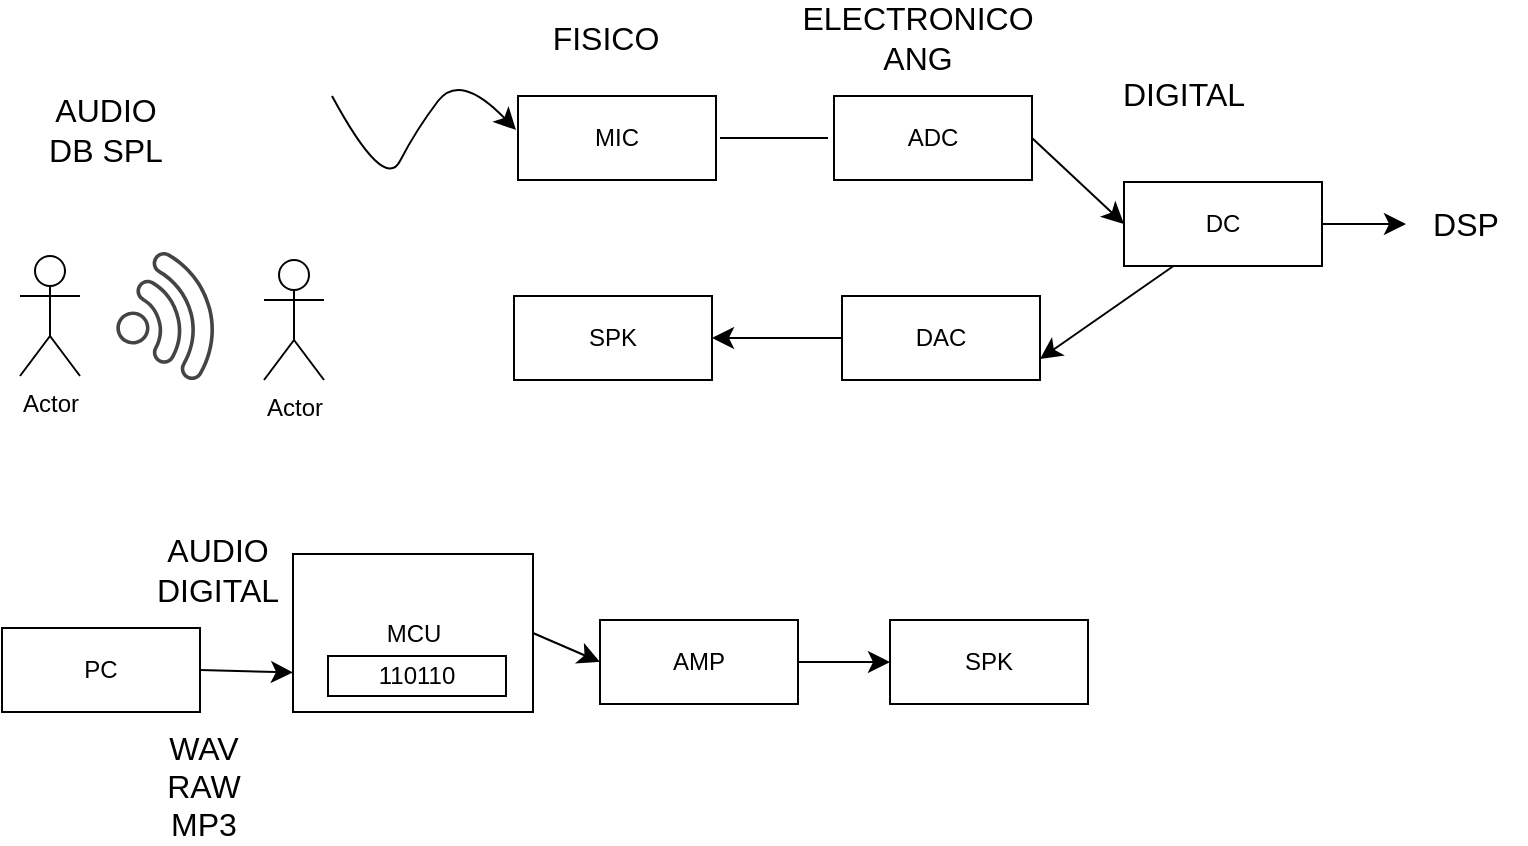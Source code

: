 <mxfile version="24.2.2" type="github">
  <diagram name="Página-1" id="uEBIIxsloZU-PJ0lmcHN">
    <mxGraphModel dx="1450" dy="1007" grid="0" gridSize="10" guides="1" tooltips="1" connect="1" arrows="1" fold="1" page="0" pageScale="1" pageWidth="827" pageHeight="1169" math="0" shadow="0">
      <root>
        <mxCell id="0" />
        <mxCell id="1" parent="0" />
        <mxCell id="0AXA_-gV2G1Phm0sxOc1-34" style="edgeStyle=none;curved=1;rounded=0;orthogonalLoop=1;jettySize=auto;html=1;exitX=1;exitY=0.5;exitDx=0;exitDy=0;entryX=0;entryY=0.5;entryDx=0;entryDy=0;fontSize=12;startSize=8;endSize=8;" edge="1" parent="1" source="0AXA_-gV2G1Phm0sxOc1-32" target="0AXA_-gV2G1Phm0sxOc1-30">
          <mxGeometry relative="1" as="geometry" />
        </mxCell>
        <mxCell id="0AXA_-gV2G1Phm0sxOc1-32" value="MCU" style="rounded=0;whiteSpace=wrap;html=1;" vertex="1" parent="1">
          <mxGeometry x="104.5" y="254" width="120" height="79" as="geometry" />
        </mxCell>
        <mxCell id="0AXA_-gV2G1Phm0sxOc1-29" value="110110" style="rounded=0;whiteSpace=wrap;html=1;" vertex="1" parent="1">
          <mxGeometry x="122" y="305" width="89" height="20" as="geometry" />
        </mxCell>
        <mxCell id="0AXA_-gV2G1Phm0sxOc1-1" value="AUDIO&lt;div&gt;DB SPL&lt;/div&gt;" style="text;html=1;align=center;verticalAlign=middle;whiteSpace=wrap;rounded=0;fontSize=16;" vertex="1" parent="1">
          <mxGeometry x="-19" y="27" width="60" height="30" as="geometry" />
        </mxCell>
        <mxCell id="0AXA_-gV2G1Phm0sxOc1-2" value="Actor" style="shape=umlActor;verticalLabelPosition=bottom;verticalAlign=top;html=1;outlineConnect=0;" vertex="1" parent="1">
          <mxGeometry x="-32" y="105" width="30" height="60" as="geometry" />
        </mxCell>
        <mxCell id="0AXA_-gV2G1Phm0sxOc1-4" value="" style="sketch=0;pointerEvents=1;shadow=0;dashed=0;html=1;strokeColor=none;fillColor=#434445;aspect=fixed;labelPosition=center;verticalLabelPosition=bottom;verticalAlign=top;align=center;outlineConnect=0;shape=mxgraph.vvd.wi_fi;rotation=30;" vertex="1" parent="1">
          <mxGeometry x="22" y="110" width="50" height="50" as="geometry" />
        </mxCell>
        <mxCell id="0AXA_-gV2G1Phm0sxOc1-5" value="Actor" style="shape=umlActor;verticalLabelPosition=bottom;verticalAlign=top;html=1;outlineConnect=0;" vertex="1" parent="1">
          <mxGeometry x="90" y="107" width="30" height="60" as="geometry" />
        </mxCell>
        <mxCell id="0AXA_-gV2G1Phm0sxOc1-7" value="MIC" style="rounded=0;whiteSpace=wrap;html=1;" vertex="1" parent="1">
          <mxGeometry x="217" y="25" width="99" height="42" as="geometry" />
        </mxCell>
        <mxCell id="0AXA_-gV2G1Phm0sxOc1-8" value="" style="curved=1;endArrow=classic;html=1;rounded=0;fontSize=12;startSize=8;endSize=8;" edge="1" parent="1">
          <mxGeometry width="50" height="50" relative="1" as="geometry">
            <mxPoint x="124" y="25" as="sourcePoint" />
            <mxPoint x="216" y="42" as="targetPoint" />
            <Array as="points">
              <mxPoint x="150" y="73" />
              <mxPoint x="166" y="42" />
              <mxPoint x="188" y="13" />
            </Array>
          </mxGeometry>
        </mxCell>
        <mxCell id="0AXA_-gV2G1Phm0sxOc1-18" style="edgeStyle=none;curved=1;rounded=0;orthogonalLoop=1;jettySize=auto;html=1;exitX=1;exitY=0.5;exitDx=0;exitDy=0;entryX=0;entryY=0.5;entryDx=0;entryDy=0;fontSize=12;startSize=8;endSize=8;" edge="1" parent="1" source="0AXA_-gV2G1Phm0sxOc1-10" target="0AXA_-gV2G1Phm0sxOc1-11">
          <mxGeometry relative="1" as="geometry" />
        </mxCell>
        <mxCell id="0AXA_-gV2G1Phm0sxOc1-10" value="ADC" style="rounded=0;whiteSpace=wrap;html=1;" vertex="1" parent="1">
          <mxGeometry x="375" y="25" width="99" height="42" as="geometry" />
        </mxCell>
        <mxCell id="0AXA_-gV2G1Phm0sxOc1-19" style="edgeStyle=none;curved=1;rounded=0;orthogonalLoop=1;jettySize=auto;html=1;exitX=0.25;exitY=1;exitDx=0;exitDy=0;entryX=1;entryY=0.75;entryDx=0;entryDy=0;fontSize=12;startSize=8;endSize=8;" edge="1" parent="1" source="0AXA_-gV2G1Phm0sxOc1-11" target="0AXA_-gV2G1Phm0sxOc1-12">
          <mxGeometry relative="1" as="geometry" />
        </mxCell>
        <mxCell id="0AXA_-gV2G1Phm0sxOc1-26" style="edgeStyle=none;curved=1;rounded=0;orthogonalLoop=1;jettySize=auto;html=1;exitX=1;exitY=0.5;exitDx=0;exitDy=0;fontSize=12;startSize=8;endSize=8;" edge="1" parent="1" source="0AXA_-gV2G1Phm0sxOc1-11" target="0AXA_-gV2G1Phm0sxOc1-25">
          <mxGeometry relative="1" as="geometry" />
        </mxCell>
        <mxCell id="0AXA_-gV2G1Phm0sxOc1-11" value="DC" style="rounded=0;whiteSpace=wrap;html=1;" vertex="1" parent="1">
          <mxGeometry x="520" y="68" width="99" height="42" as="geometry" />
        </mxCell>
        <mxCell id="0AXA_-gV2G1Phm0sxOc1-20" style="edgeStyle=none;curved=1;rounded=0;orthogonalLoop=1;jettySize=auto;html=1;exitX=0;exitY=0.5;exitDx=0;exitDy=0;entryX=1;entryY=0.5;entryDx=0;entryDy=0;fontSize=12;startSize=8;endSize=8;" edge="1" parent="1" source="0AXA_-gV2G1Phm0sxOc1-12" target="0AXA_-gV2G1Phm0sxOc1-13">
          <mxGeometry relative="1" as="geometry" />
        </mxCell>
        <mxCell id="0AXA_-gV2G1Phm0sxOc1-12" value="DAC" style="rounded=0;whiteSpace=wrap;html=1;" vertex="1" parent="1">
          <mxGeometry x="379" y="125" width="99" height="42" as="geometry" />
        </mxCell>
        <mxCell id="0AXA_-gV2G1Phm0sxOc1-13" value="SPK" style="rounded=0;whiteSpace=wrap;html=1;" vertex="1" parent="1">
          <mxGeometry x="215" y="125" width="99" height="42" as="geometry" />
        </mxCell>
        <mxCell id="0AXA_-gV2G1Phm0sxOc1-14" value="" style="endArrow=none;html=1;rounded=0;fontSize=12;startSize=8;endSize=8;curved=1;" edge="1" parent="1">
          <mxGeometry width="50" height="50" relative="1" as="geometry">
            <mxPoint x="318" y="46" as="sourcePoint" />
            <mxPoint x="372" y="46" as="targetPoint" />
          </mxGeometry>
        </mxCell>
        <mxCell id="0AXA_-gV2G1Phm0sxOc1-21" value="FISICO" style="text;html=1;align=center;verticalAlign=middle;whiteSpace=wrap;rounded=0;fontSize=16;" vertex="1" parent="1">
          <mxGeometry x="231" y="-19" width="60" height="30" as="geometry" />
        </mxCell>
        <mxCell id="0AXA_-gV2G1Phm0sxOc1-22" value="ELECTRONICO&lt;div&gt;ANG&lt;/div&gt;" style="text;html=1;align=center;verticalAlign=middle;whiteSpace=wrap;rounded=0;fontSize=16;" vertex="1" parent="1">
          <mxGeometry x="387" y="-19" width="60" height="30" as="geometry" />
        </mxCell>
        <mxCell id="0AXA_-gV2G1Phm0sxOc1-24" value="DIGITAL" style="text;html=1;align=center;verticalAlign=middle;whiteSpace=wrap;rounded=0;fontSize=16;" vertex="1" parent="1">
          <mxGeometry x="520" y="9" width="60" height="30" as="geometry" />
        </mxCell>
        <mxCell id="0AXA_-gV2G1Phm0sxOc1-25" value="DSP" style="text;html=1;align=center;verticalAlign=middle;whiteSpace=wrap;rounded=0;fontSize=16;" vertex="1" parent="1">
          <mxGeometry x="661" y="74" width="60" height="30" as="geometry" />
        </mxCell>
        <mxCell id="0AXA_-gV2G1Phm0sxOc1-33" style="edgeStyle=none;curved=1;rounded=0;orthogonalLoop=1;jettySize=auto;html=1;exitX=1;exitY=0.5;exitDx=0;exitDy=0;entryX=0;entryY=0.75;entryDx=0;entryDy=0;fontSize=12;startSize=8;endSize=8;" edge="1" parent="1" source="0AXA_-gV2G1Phm0sxOc1-28" target="0AXA_-gV2G1Phm0sxOc1-32">
          <mxGeometry relative="1" as="geometry" />
        </mxCell>
        <mxCell id="0AXA_-gV2G1Phm0sxOc1-28" value="PC" style="rounded=0;whiteSpace=wrap;html=1;" vertex="1" parent="1">
          <mxGeometry x="-41" y="291" width="99" height="42" as="geometry" />
        </mxCell>
        <mxCell id="0AXA_-gV2G1Phm0sxOc1-35" style="edgeStyle=none;curved=1;rounded=0;orthogonalLoop=1;jettySize=auto;html=1;exitX=1;exitY=0.5;exitDx=0;exitDy=0;entryX=0;entryY=0.5;entryDx=0;entryDy=0;fontSize=12;startSize=8;endSize=8;" edge="1" parent="1" source="0AXA_-gV2G1Phm0sxOc1-30" target="0AXA_-gV2G1Phm0sxOc1-31">
          <mxGeometry relative="1" as="geometry" />
        </mxCell>
        <mxCell id="0AXA_-gV2G1Phm0sxOc1-30" value="AMP" style="rounded=0;whiteSpace=wrap;html=1;" vertex="1" parent="1">
          <mxGeometry x="258" y="287" width="99" height="42" as="geometry" />
        </mxCell>
        <mxCell id="0AXA_-gV2G1Phm0sxOc1-31" value="SPK" style="rounded=0;whiteSpace=wrap;html=1;" vertex="1" parent="1">
          <mxGeometry x="403" y="287" width="99" height="42" as="geometry" />
        </mxCell>
        <mxCell id="0AXA_-gV2G1Phm0sxOc1-36" value="AUDIO DIGITAL" style="text;html=1;align=center;verticalAlign=middle;whiteSpace=wrap;rounded=0;fontSize=16;" vertex="1" parent="1">
          <mxGeometry x="37" y="247" width="60" height="30" as="geometry" />
        </mxCell>
        <mxCell id="0AXA_-gV2G1Phm0sxOc1-37" value="WAV&lt;div&gt;RAW&lt;/div&gt;&lt;div&gt;MP3&lt;/div&gt;" style="text;html=1;align=center;verticalAlign=middle;whiteSpace=wrap;rounded=0;fontSize=16;" vertex="1" parent="1">
          <mxGeometry x="30" y="355" width="60" height="30" as="geometry" />
        </mxCell>
      </root>
    </mxGraphModel>
  </diagram>
</mxfile>

